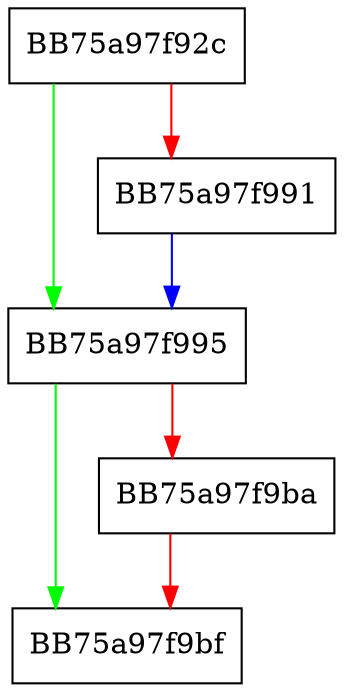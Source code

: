 digraph _make_processed_tid_event {
  node [shape="box"];
  graph [splines=ortho];
  BB75a97f92c -> BB75a97f995 [color="green"];
  BB75a97f92c -> BB75a97f991 [color="red"];
  BB75a97f991 -> BB75a97f995 [color="blue"];
  BB75a97f995 -> BB75a97f9bf [color="green"];
  BB75a97f995 -> BB75a97f9ba [color="red"];
  BB75a97f9ba -> BB75a97f9bf [color="red"];
}